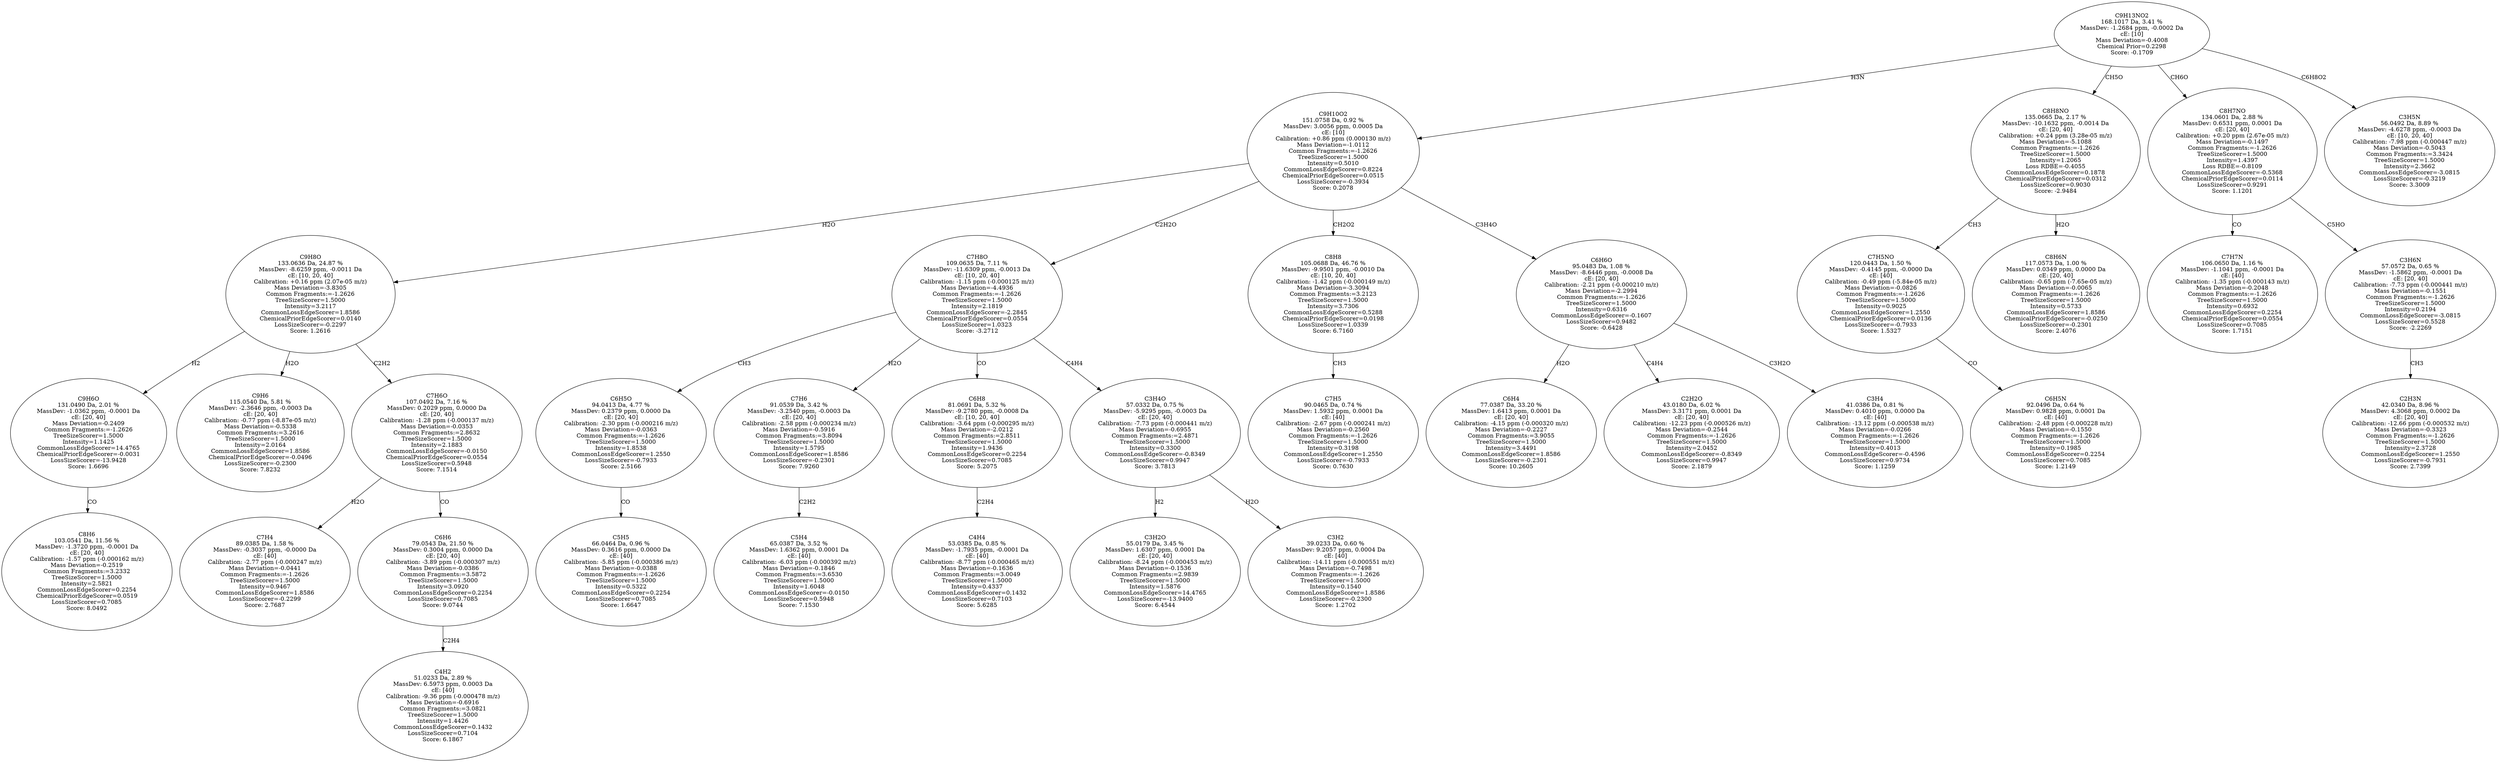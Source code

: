 strict digraph {
v1 [label="C8H6\n103.0541 Da, 11.56 %\nMassDev: -1.3720 ppm, -0.0001 Da\ncE: [20, 40]\nCalibration: -1.57 ppm (-0.000162 m/z)\nMass Deviation=-0.2519\nCommon Fragments:=3.2332\nTreeSizeScorer=1.5000\nIntensity=2.5821\nCommonLossEdgeScorer=0.2254\nChemicalPriorEdgeScorer=0.0519\nLossSizeScorer=0.7085\nScore: 8.0492"];
v2 [label="C9H6O\n131.0490 Da, 2.01 %\nMassDev: -1.0362 ppm, -0.0001 Da\ncE: [20, 40]\nMass Deviation=-0.2409\nCommon Fragments:=-1.2626\nTreeSizeScorer=1.5000\nIntensity=1.1425\nCommonLossEdgeScorer=14.4765\nChemicalPriorEdgeScorer=-0.0031\nLossSizeScorer=-13.9428\nScore: 1.6696"];
v3 [label="C9H6\n115.0540 Da, 5.81 %\nMassDev: -2.3646 ppm, -0.0003 Da\ncE: [20, 40]\nCalibration: -0.77 ppm (-8.87e-05 m/z)\nMass Deviation=-0.5338\nCommon Fragments:=3.2616\nTreeSizeScorer=1.5000\nIntensity=2.0164\nCommonLossEdgeScorer=1.8586\nChemicalPriorEdgeScorer=-0.0496\nLossSizeScorer=-0.2300\nScore: 7.8232"];
v4 [label="C7H4\n89.0385 Da, 1.58 %\nMassDev: -0.3037 ppm, -0.0000 Da\ncE: [40]\nCalibration: -2.77 ppm (-0.000247 m/z)\nMass Deviation=-0.0441\nCommon Fragments:=-1.2626\nTreeSizeScorer=1.5000\nIntensity=0.9467\nCommonLossEdgeScorer=1.8586\nLossSizeScorer=-0.2299\nScore: 2.7687"];
v5 [label="C4H2\n51.0233 Da, 2.89 %\nMassDev: 6.5973 ppm, 0.0003 Da\ncE: [40]\nCalibration: -9.36 ppm (-0.000478 m/z)\nMass Deviation=-0.6916\nCommon Fragments:=3.0821\nTreeSizeScorer=1.5000\nIntensity=1.4426\nCommonLossEdgeScorer=0.1432\nLossSizeScorer=0.7104\nScore: 6.1867"];
v6 [label="C6H6\n79.0543 Da, 21.50 %\nMassDev: 0.3004 ppm, 0.0000 Da\ncE: [20, 40]\nCalibration: -3.89 ppm (-0.000307 m/z)\nMass Deviation=-0.0386\nCommon Fragments:=3.5872\nTreeSizeScorer=1.5000\nIntensity=3.0920\nCommonLossEdgeScorer=0.2254\nLossSizeScorer=0.7085\nScore: 9.0744"];
v7 [label="C7H6O\n107.0492 Da, 7.16 %\nMassDev: 0.2029 ppm, 0.0000 Da\ncE: [20, 40]\nCalibration: -1.28 ppm (-0.000137 m/z)\nMass Deviation=-0.0353\nCommon Fragments:=2.8632\nTreeSizeScorer=1.5000\nIntensity=2.1883\nCommonLossEdgeScorer=-0.0150\nChemicalPriorEdgeScorer=0.0554\nLossSizeScorer=0.5948\nScore: 7.1514"];
v8 [label="C9H8O\n133.0636 Da, 24.87 %\nMassDev: -8.6259 ppm, -0.0011 Da\ncE: [10, 20, 40]\nCalibration: +0.16 ppm (2.07e-05 m/z)\nMass Deviation=-3.8305\nCommon Fragments:=-1.2626\nTreeSizeScorer=1.5000\nIntensity=3.2117\nCommonLossEdgeScorer=1.8586\nChemicalPriorEdgeScorer=0.0140\nLossSizeScorer=-0.2297\nScore: 1.2616"];
v9 [label="C5H5\n66.0464 Da, 0.96 %\nMassDev: 0.3616 ppm, 0.0000 Da\ncE: [40]\nCalibration: -5.85 ppm (-0.000386 m/z)\nMass Deviation=-0.0388\nCommon Fragments:=-1.2626\nTreeSizeScorer=1.5000\nIntensity=0.5322\nCommonLossEdgeScorer=0.2254\nLossSizeScorer=0.7085\nScore: 1.6647"];
v10 [label="C6H5O\n94.0413 Da, 4.77 %\nMassDev: 0.2379 ppm, 0.0000 Da\ncE: [20, 40]\nCalibration: -2.30 ppm (-0.000216 m/z)\nMass Deviation=-0.0363\nCommon Fragments:=-1.2626\nTreeSizeScorer=1.5000\nIntensity=1.8538\nCommonLossEdgeScorer=1.2550\nLossSizeScorer=-0.7933\nScore: 2.5166"];
v11 [label="C5H4\n65.0387 Da, 3.52 %\nMassDev: 1.6362 ppm, 0.0001 Da\ncE: [40]\nCalibration: -6.03 ppm (-0.000392 m/z)\nMass Deviation=-0.1846\nCommon Fragments:=3.6530\nTreeSizeScorer=1.5000\nIntensity=1.6048\nCommonLossEdgeScorer=-0.0150\nLossSizeScorer=0.5948\nScore: 7.1530"];
v12 [label="C7H6\n91.0539 Da, 3.42 %\nMassDev: -3.2540 ppm, -0.0003 Da\ncE: [20, 40]\nCalibration: -2.58 ppm (-0.000234 m/z)\nMass Deviation=-0.5916\nCommon Fragments:=3.8094\nTreeSizeScorer=1.5000\nIntensity=1.5795\nCommonLossEdgeScorer=1.8586\nLossSizeScorer=-0.2301\nScore: 7.9260"];
v13 [label="C4H4\n53.0385 Da, 0.85 %\nMassDev: -1.7935 ppm, -0.0001 Da\ncE: [40]\nCalibration: -8.77 ppm (-0.000465 m/z)\nMass Deviation=-0.1636\nCommon Fragments:=3.0049\nTreeSizeScorer=1.5000\nIntensity=0.4337\nCommonLossEdgeScorer=0.1432\nLossSizeScorer=0.7103\nScore: 5.6285"];
v14 [label="C6H8\n81.0691 Da, 5.32 %\nMassDev: -9.2780 ppm, -0.0008 Da\ncE: [10, 20, 40]\nCalibration: -3.64 ppm (-0.000295 m/z)\nMass Deviation=-2.0212\nCommon Fragments:=2.8511\nTreeSizeScorer=1.5000\nIntensity=1.9436\nCommonLossEdgeScorer=0.2254\nLossSizeScorer=0.7085\nScore: 5.2075"];
v15 [label="C3H2O\n55.0179 Da, 3.45 %\nMassDev: 1.6307 ppm, 0.0001 Da\ncE: [20, 40]\nCalibration: -8.24 ppm (-0.000453 m/z)\nMass Deviation=-0.1536\nCommon Fragments:=2.9839\nTreeSizeScorer=1.5000\nIntensity=1.5876\nCommonLossEdgeScorer=14.4765\nLossSizeScorer=-13.9400\nScore: 6.4544"];
v16 [label="C3H2\n39.0233 Da, 0.60 %\nMassDev: 9.2057 ppm, 0.0004 Da\ncE: [40]\nCalibration: -14.11 ppm (-0.000551 m/z)\nMass Deviation=-0.7498\nCommon Fragments:=-1.2626\nTreeSizeScorer=1.5000\nIntensity=0.1540\nCommonLossEdgeScorer=1.8586\nLossSizeScorer=-0.2300\nScore: 1.2702"];
v17 [label="C3H4O\n57.0332 Da, 0.75 %\nMassDev: -5.9295 ppm, -0.0003 Da\ncE: [20, 40]\nCalibration: -7.73 ppm (-0.000441 m/z)\nMass Deviation=-0.6955\nCommon Fragments:=2.4871\nTreeSizeScorer=1.5000\nIntensity=0.3300\nCommonLossEdgeScorer=-0.8349\nLossSizeScorer=0.9947\nScore: 3.7813"];
v18 [label="C7H8O\n109.0635 Da, 7.11 %\nMassDev: -11.6309 ppm, -0.0013 Da\ncE: [10, 20, 40]\nCalibration: -1.15 ppm (-0.000125 m/z)\nMass Deviation=-4.4936\nCommon Fragments:=-1.2626\nTreeSizeScorer=1.5000\nIntensity=2.1819\nCommonLossEdgeScorer=-2.2845\nChemicalPriorEdgeScorer=0.0554\nLossSizeScorer=1.0323\nScore: -3.2712"];
v19 [label="C7H5\n90.0465 Da, 0.74 %\nMassDev: 1.5932 ppm, 0.0001 Da\ncE: [40]\nCalibration: -2.67 ppm (-0.000241 m/z)\nMass Deviation=-0.2560\nCommon Fragments:=-1.2626\nTreeSizeScorer=1.5000\nIntensity=0.3198\nCommonLossEdgeScorer=1.2550\nLossSizeScorer=-0.7933\nScore: 0.7630"];
v20 [label="C8H8\n105.0688 Da, 46.76 %\nMassDev: -9.9501 ppm, -0.0010 Da\ncE: [10, 20, 40]\nCalibration: -1.42 ppm (-0.000149 m/z)\nMass Deviation=-3.3094\nCommon Fragments:=3.2123\nTreeSizeScorer=1.5000\nIntensity=3.7306\nCommonLossEdgeScorer=0.5288\nChemicalPriorEdgeScorer=0.0198\nLossSizeScorer=1.0339\nScore: 6.7160"];
v21 [label="C6H4\n77.0387 Da, 33.20 %\nMassDev: 1.6413 ppm, 0.0001 Da\ncE: [20, 40]\nCalibration: -4.15 ppm (-0.000320 m/z)\nMass Deviation=-0.2227\nCommon Fragments:=3.9055\nTreeSizeScorer=1.5000\nIntensity=3.4491\nCommonLossEdgeScorer=1.8586\nLossSizeScorer=-0.2301\nScore: 10.2605"];
v22 [label="C2H2O\n43.0180 Da, 6.02 %\nMassDev: 3.3171 ppm, 0.0001 Da\ncE: [20, 40]\nCalibration: -12.23 ppm (-0.000526 m/z)\nMass Deviation=-0.2544\nCommon Fragments:=-1.2626\nTreeSizeScorer=1.5000\nIntensity=2.0452\nCommonLossEdgeScorer=-0.8349\nLossSizeScorer=0.9947\nScore: 2.1879"];
v23 [label="C3H4\n41.0386 Da, 0.81 %\nMassDev: 0.4010 ppm, 0.0000 Da\ncE: [40]\nCalibration: -13.12 ppm (-0.000538 m/z)\nMass Deviation=-0.0266\nCommon Fragments:=-1.2626\nTreeSizeScorer=1.5000\nIntensity=0.4013\nCommonLossEdgeScorer=-0.4596\nLossSizeScorer=0.9734\nScore: 1.1259"];
v24 [label="C6H6O\n95.0483 Da, 1.08 %\nMassDev: -8.6446 ppm, -0.0008 Da\ncE: [20, 40]\nCalibration: -2.21 ppm (-0.000210 m/z)\nMass Deviation=-2.2994\nCommon Fragments:=-1.2626\nTreeSizeScorer=1.5000\nIntensity=0.6316\nCommonLossEdgeScorer=-0.1607\nLossSizeScorer=0.9482\nScore: -0.6428"];
v25 [label="C9H10O2\n151.0758 Da, 0.92 %\nMassDev: 3.0056 ppm, 0.0005 Da\ncE: [10]\nCalibration: +0.86 ppm (0.000130 m/z)\nMass Deviation=-1.0112\nCommon Fragments:=-1.2626\nTreeSizeScorer=1.5000\nIntensity=0.5010\nCommonLossEdgeScorer=0.8224\nChemicalPriorEdgeScorer=0.0515\nLossSizeScorer=-0.3934\nScore: 0.2078"];
v26 [label="C6H5N\n92.0496 Da, 0.64 %\nMassDev: 0.9828 ppm, 0.0001 Da\ncE: [40]\nCalibration: -2.48 ppm (-0.000228 m/z)\nMass Deviation=-0.1550\nCommon Fragments:=-1.2626\nTreeSizeScorer=1.5000\nIntensity=0.1985\nCommonLossEdgeScorer=0.2254\nLossSizeScorer=0.7085\nScore: 1.2149"];
v27 [label="C7H5NO\n120.0443 Da, 1.50 %\nMassDev: -0.4145 ppm, -0.0000 Da\ncE: [40]\nCalibration: -0.49 ppm (-5.84e-05 m/z)\nMass Deviation=-0.0826\nCommon Fragments:=-1.2626\nTreeSizeScorer=1.5000\nIntensity=0.9025\nCommonLossEdgeScorer=1.2550\nChemicalPriorEdgeScorer=0.0136\nLossSizeScorer=-0.7933\nScore: 1.5327"];
v28 [label="C8H6N\n117.0573 Da, 1.00 %\nMassDev: 0.0349 ppm, 0.0000 Da\ncE: [20, 40]\nCalibration: -0.65 ppm (-7.65e-05 m/z)\nMass Deviation=-0.0065\nCommon Fragments:=-1.2626\nTreeSizeScorer=1.5000\nIntensity=0.5733\nCommonLossEdgeScorer=1.8586\nChemicalPriorEdgeScorer=-0.0250\nLossSizeScorer=-0.2301\nScore: 2.4076"];
v29 [label="C8H8NO\n135.0665 Da, 2.17 %\nMassDev: -10.1632 ppm, -0.0014 Da\ncE: [20, 40]\nCalibration: +0.24 ppm (3.28e-05 m/z)\nMass Deviation=-5.1088\nCommon Fragments:=-1.2626\nTreeSizeScorer=1.5000\nIntensity=1.2065\nLoss RDBE=-0.4055\nCommonLossEdgeScorer=0.1878\nChemicalPriorEdgeScorer=0.0312\nLossSizeScorer=0.9030\nScore: -2.9484"];
v30 [label="C7H7N\n106.0650 Da, 1.16 %\nMassDev: -1.1041 ppm, -0.0001 Da\ncE: [40]\nCalibration: -1.35 ppm (-0.000143 m/z)\nMass Deviation=-0.2048\nCommon Fragments:=-1.2626\nTreeSizeScorer=1.5000\nIntensity=0.6932\nCommonLossEdgeScorer=0.2254\nChemicalPriorEdgeScorer=0.0554\nLossSizeScorer=0.7085\nScore: 1.7151"];
v31 [label="C2H3N\n42.0340 Da, 8.96 %\nMassDev: 4.3068 ppm, 0.0002 Da\ncE: [20, 40]\nCalibration: -12.66 ppm (-0.000532 m/z)\nMass Deviation=-0.3323\nCommon Fragments:=-1.2626\nTreeSizeScorer=1.5000\nIntensity=2.3728\nCommonLossEdgeScorer=1.2550\nLossSizeScorer=-0.7931\nScore: 2.7399"];
v32 [label="C3H6N\n57.0572 Da, 0.65 %\nMassDev: -1.5862 ppm, -0.0001 Da\ncE: [20, 40]\nCalibration: -7.73 ppm (-0.000441 m/z)\nMass Deviation=-0.1551\nCommon Fragments:=-1.2626\nTreeSizeScorer=1.5000\nIntensity=0.2194\nCommonLossEdgeScorer=-3.0815\nLossSizeScorer=0.5528\nScore: -2.2269"];
v33 [label="C8H7NO\n134.0601 Da, 2.88 %\nMassDev: 0.6531 ppm, 0.0001 Da\ncE: [20, 40]\nCalibration: +0.20 ppm (2.67e-05 m/z)\nMass Deviation=-0.1497\nCommon Fragments:=-1.2626\nTreeSizeScorer=1.5000\nIntensity=1.4397\nLoss RDBE=-0.8109\nCommonLossEdgeScorer=-0.5368\nChemicalPriorEdgeScorer=0.0114\nLossSizeScorer=0.9291\nScore: 1.1201"];
v34 [label="C3H5N\n56.0492 Da, 8.89 %\nMassDev: -4.6278 ppm, -0.0003 Da\ncE: [10, 20, 40]\nCalibration: -7.98 ppm (-0.000447 m/z)\nMass Deviation=-0.5043\nCommon Fragments:=3.3424\nTreeSizeScorer=1.5000\nIntensity=2.3662\nCommonLossEdgeScorer=-3.0815\nLossSizeScorer=-0.3219\nScore: 3.3009"];
v35 [label="C9H13NO2\n168.1017 Da, 3.41 %\nMassDev: -1.2684 ppm, -0.0002 Da\ncE: [10]\nMass Deviation=-0.4008\nChemical Prior=0.2298\nScore: -0.1709"];
v2 -> v1 [label="CO"];
v8 -> v2 [label="H2"];
v8 -> v3 [label="H2O"];
v7 -> v4 [label="H2O"];
v6 -> v5 [label="C2H4"];
v7 -> v6 [label="CO"];
v8 -> v7 [label="C2H2"];
v25 -> v8 [label="H2O"];
v10 -> v9 [label="CO"];
v18 -> v10 [label="CH3"];
v12 -> v11 [label="C2H2"];
v18 -> v12 [label="H2O"];
v14 -> v13 [label="C2H4"];
v18 -> v14 [label="CO"];
v17 -> v15 [label="H2"];
v17 -> v16 [label="H2O"];
v18 -> v17 [label="C4H4"];
v25 -> v18 [label="C2H2O"];
v20 -> v19 [label="CH3"];
v25 -> v20 [label="CH2O2"];
v24 -> v21 [label="H2O"];
v24 -> v22 [label="C4H4"];
v24 -> v23 [label="C3H2O"];
v25 -> v24 [label="C3H4O"];
v35 -> v25 [label="H3N"];
v27 -> v26 [label="CO"];
v29 -> v27 [label="CH3"];
v29 -> v28 [label="H2O"];
v35 -> v29 [label="CH5O"];
v33 -> v30 [label="CO"];
v32 -> v31 [label="CH3"];
v33 -> v32 [label="C5HO"];
v35 -> v33 [label="CH6O"];
v35 -> v34 [label="C6H8O2"];
}